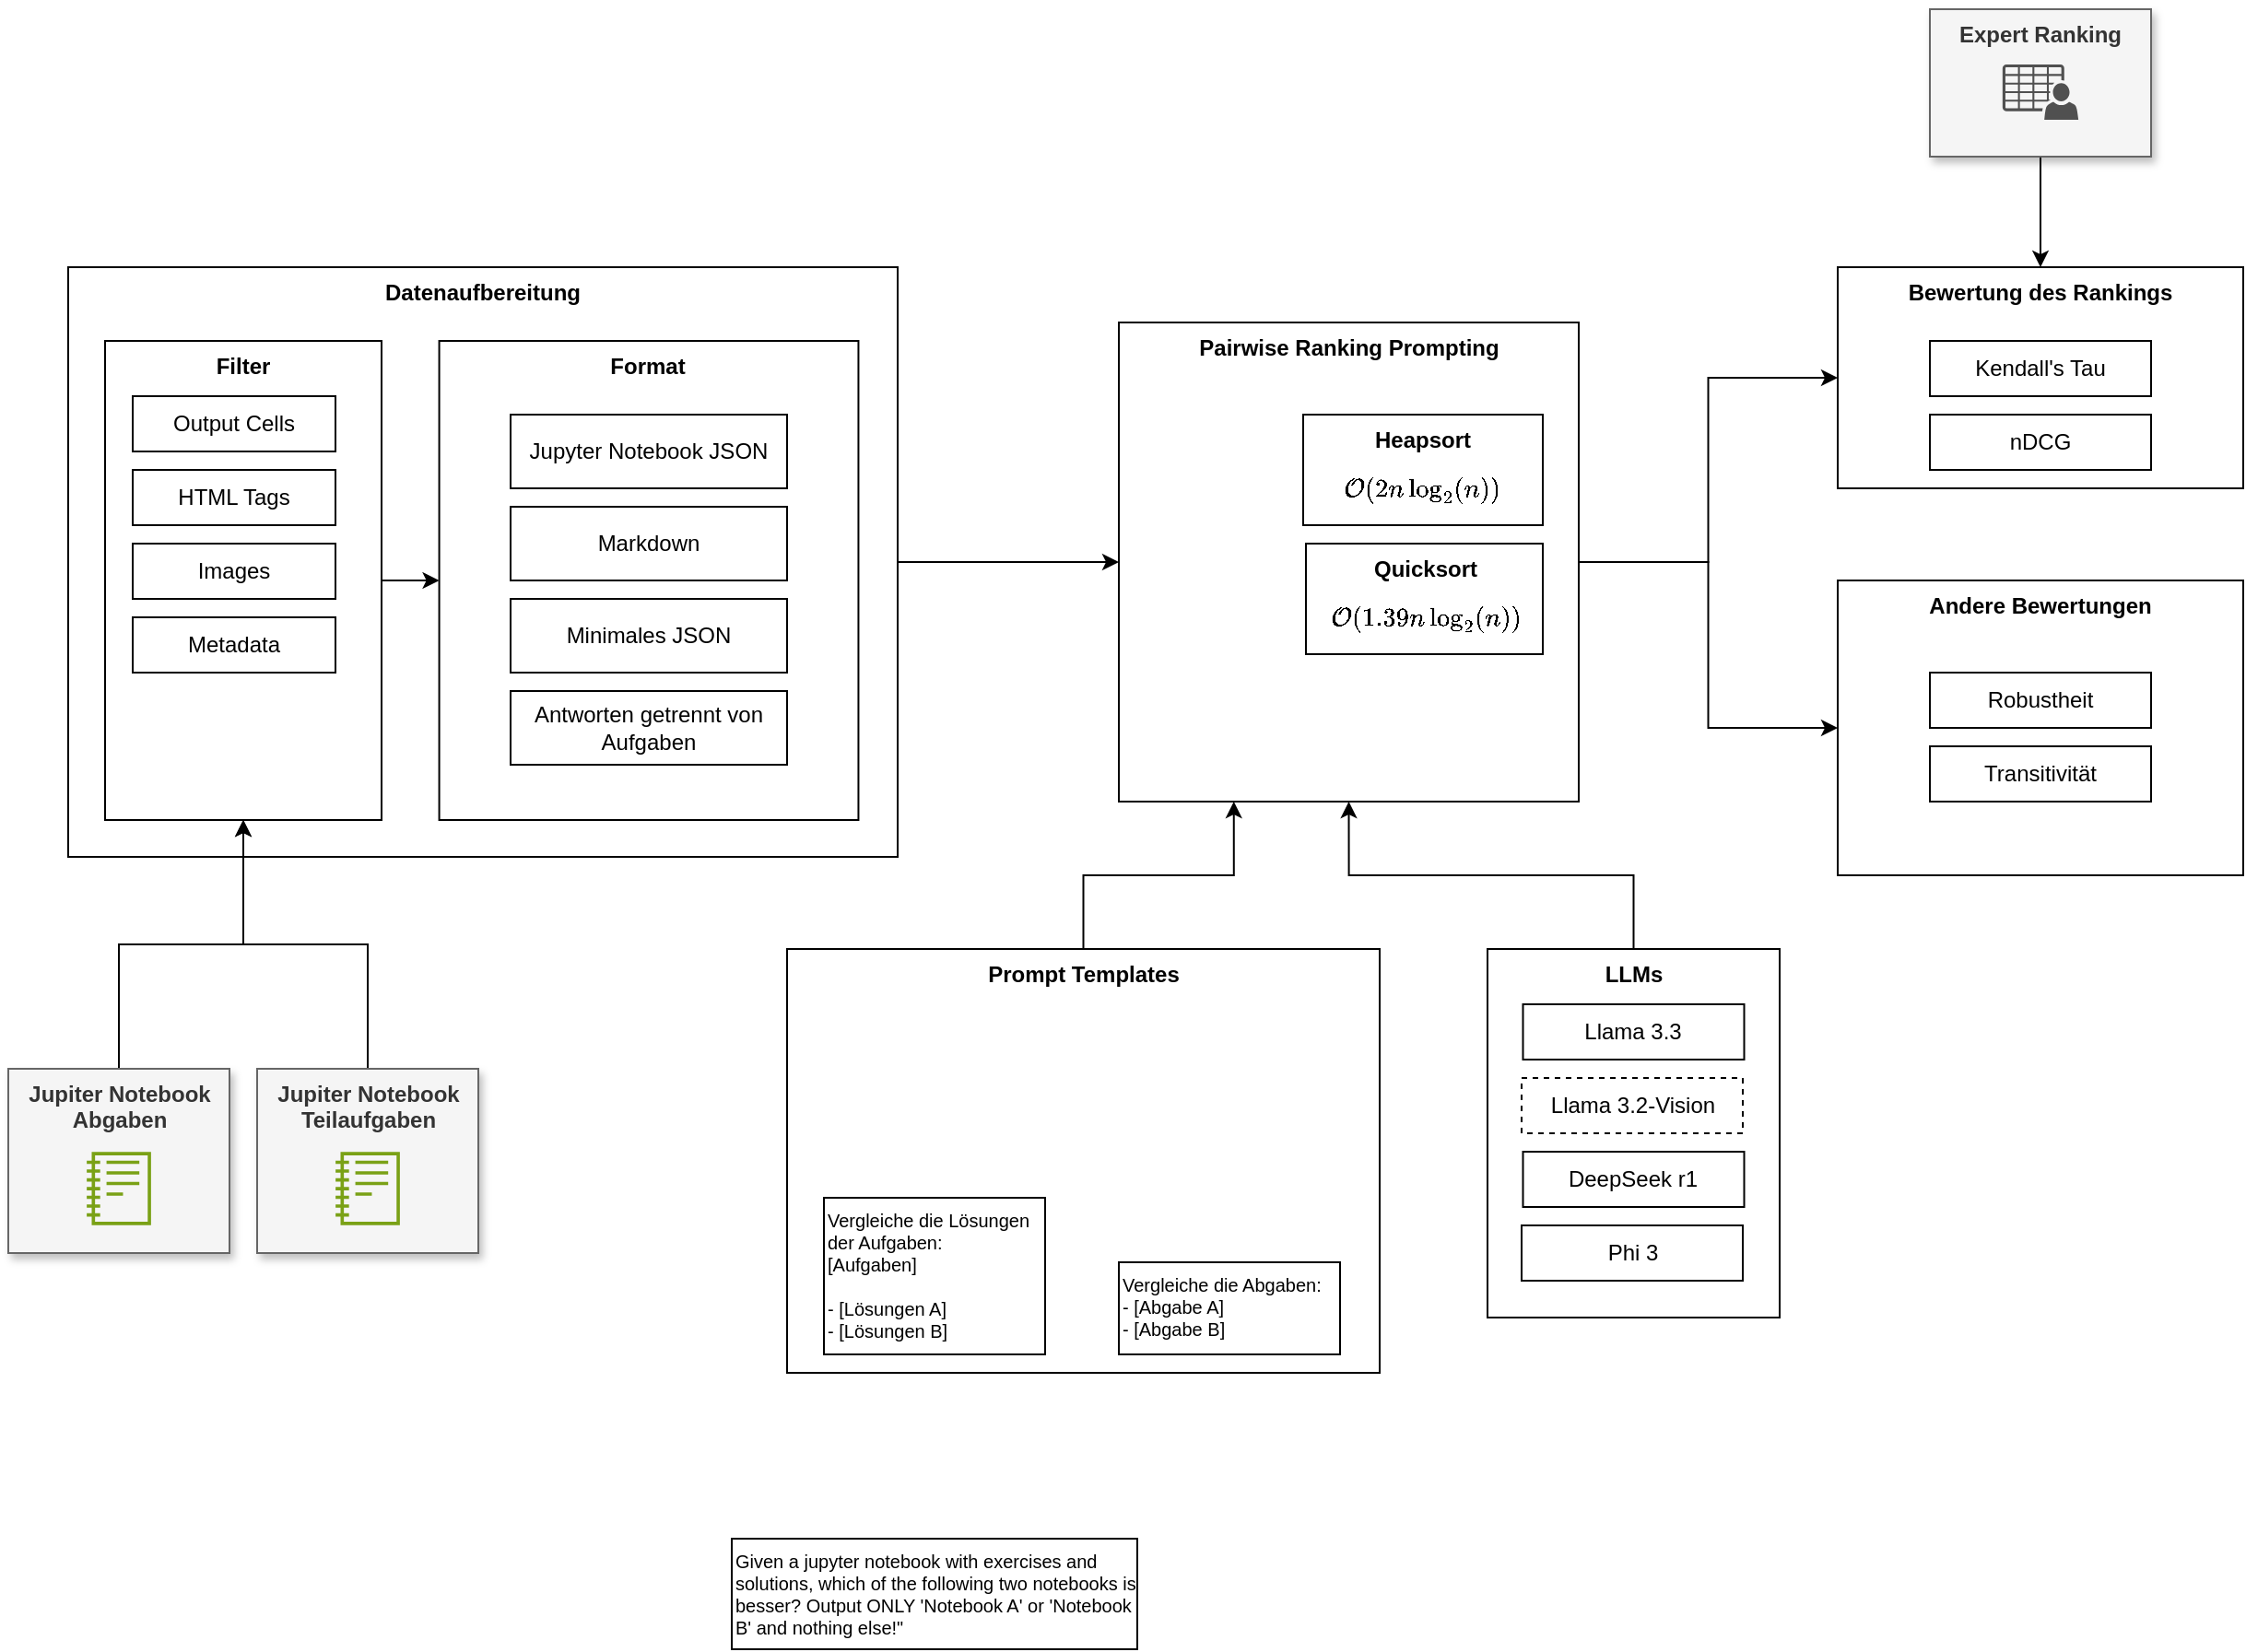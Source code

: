 <mxfile version="24.7.5">
  <diagram name="Seite-1" id="XbMkCpygi3XvUXHy25XV">
    <mxGraphModel dx="1434" dy="2008" grid="1" gridSize="10" guides="1" tooltips="1" connect="1" arrows="1" fold="1" page="1" pageScale="1" pageWidth="827" pageHeight="1169" math="1" shadow="0">
      <root>
        <mxCell id="0" />
        <mxCell id="1" parent="0" />
        <mxCell id="yV9gDIqXhEkNf9UsOYpS-5" style="edgeStyle=orthogonalEdgeStyle;rounded=0;orthogonalLoop=1;jettySize=auto;html=1;" edge="1" parent="1" source="RPZ442iNLAQaTXjkwzto-3" target="RPZ442iNLAQaTXjkwzto-9">
          <mxGeometry relative="1" as="geometry" />
        </mxCell>
        <mxCell id="RPZ442iNLAQaTXjkwzto-3" value="Datenaufbereitung" style="rounded=0;whiteSpace=wrap;html=1;verticalAlign=top;fontStyle=1" parent="1" vertex="1">
          <mxGeometry x="140" y="-10" width="450" height="320" as="geometry" />
        </mxCell>
        <mxCell id="yV9gDIqXhEkNf9UsOYpS-2" value="Format" style="rounded=0;whiteSpace=wrap;html=1;verticalAlign=top;fontStyle=1" vertex="1" parent="1">
          <mxGeometry x="341.29" y="30" width="227.43" height="260" as="geometry" />
        </mxCell>
        <mxCell id="o4viYqAveFwUkykEKWO6-8" style="edgeStyle=orthogonalEdgeStyle;rounded=0;orthogonalLoop=1;jettySize=auto;html=1;entryX=0.5;entryY=1;entryDx=0;entryDy=0;" parent="1" source="RPZ442iNLAQaTXjkwzto-1" target="RPZ442iNLAQaTXjkwzto-15" edge="1">
          <mxGeometry relative="1" as="geometry" />
        </mxCell>
        <mxCell id="RPZ442iNLAQaTXjkwzto-5" value="Jupyter Notebook JSON" style="rounded=0;whiteSpace=wrap;html=1;" parent="1" vertex="1">
          <mxGeometry x="380" y="70" width="150" height="40" as="geometry" />
        </mxCell>
        <mxCell id="RPZ442iNLAQaTXjkwzto-6" value="Markdown" style="rounded=0;whiteSpace=wrap;html=1;" parent="1" vertex="1">
          <mxGeometry x="380" y="120" width="150" height="40" as="geometry" />
        </mxCell>
        <mxCell id="RPZ442iNLAQaTXjkwzto-8" value="Minimales JSON" style="rounded=0;whiteSpace=wrap;html=1;" parent="1" vertex="1">
          <mxGeometry x="380" y="170" width="150" height="40" as="geometry" />
        </mxCell>
        <mxCell id="o4viYqAveFwUkykEKWO6-1" style="edgeStyle=orthogonalEdgeStyle;rounded=0;orthogonalLoop=1;jettySize=auto;html=1;" parent="1" source="RPZ442iNLAQaTXjkwzto-9" target="RPZ442iNLAQaTXjkwzto-10" edge="1">
          <mxGeometry relative="1" as="geometry" />
        </mxCell>
        <mxCell id="o4viYqAveFwUkykEKWO6-17" style="edgeStyle=orthogonalEdgeStyle;rounded=0;orthogonalLoop=1;jettySize=auto;html=1;" parent="1" source="RPZ442iNLAQaTXjkwzto-9" target="o4viYqAveFwUkykEKWO6-13" edge="1">
          <mxGeometry relative="1" as="geometry" />
        </mxCell>
        <mxCell id="RPZ442iNLAQaTXjkwzto-9" value="Pairwise Ranking Prompting" style="rounded=0;whiteSpace=wrap;html=1;verticalAlign=top;fontStyle=1" parent="1" vertex="1">
          <mxGeometry x="710" y="20" width="249.5" height="260" as="geometry" />
        </mxCell>
        <mxCell id="RPZ442iNLAQaTXjkwzto-10" value="Bewertung des Rankings" style="rounded=0;whiteSpace=wrap;html=1;verticalAlign=top;fontStyle=1" parent="1" vertex="1">
          <mxGeometry x="1100" y="-10" width="220" height="120" as="geometry" />
        </mxCell>
        <mxCell id="RPZ442iNLAQaTXjkwzto-11" value="Kendall&#39;s Tau" style="rounded=0;whiteSpace=wrap;html=1;" parent="1" vertex="1">
          <mxGeometry x="1150" y="30" width="120" height="30" as="geometry" />
        </mxCell>
        <mxCell id="RPZ442iNLAQaTXjkwzto-12" value="nDCG" style="rounded=0;whiteSpace=wrap;html=1;" parent="1" vertex="1">
          <mxGeometry x="1150" y="70" width="120" height="30" as="geometry" />
        </mxCell>
        <mxCell id="o4viYqAveFwUkykEKWO6-4" style="edgeStyle=orthogonalEdgeStyle;rounded=0;orthogonalLoop=1;jettySize=auto;html=1;entryX=0.25;entryY=1;entryDx=0;entryDy=0;" parent="1" source="RPZ442iNLAQaTXjkwzto-14" target="RPZ442iNLAQaTXjkwzto-9" edge="1">
          <mxGeometry relative="1" as="geometry" />
        </mxCell>
        <mxCell id="RPZ442iNLAQaTXjkwzto-14" value="Prompt Templates" style="rounded=0;whiteSpace=wrap;html=1;verticalAlign=top;fontStyle=1" parent="1" vertex="1">
          <mxGeometry x="530" y="360" width="321.5" height="230" as="geometry" />
        </mxCell>
        <mxCell id="yV9gDIqXhEkNf9UsOYpS-4" style="edgeStyle=orthogonalEdgeStyle;rounded=0;orthogonalLoop=1;jettySize=auto;html=1;entryX=0;entryY=0.5;entryDx=0;entryDy=0;" edge="1" parent="1" source="RPZ442iNLAQaTXjkwzto-15" target="yV9gDIqXhEkNf9UsOYpS-2">
          <mxGeometry relative="1" as="geometry" />
        </mxCell>
        <mxCell id="RPZ442iNLAQaTXjkwzto-15" value="Filter" style="rounded=0;whiteSpace=wrap;html=1;verticalAlign=top;fontStyle=1" parent="1" vertex="1">
          <mxGeometry x="160" y="30" width="150" height="260" as="geometry" />
        </mxCell>
        <mxCell id="RPZ442iNLAQaTXjkwzto-17" value="Output Cells" style="rounded=0;whiteSpace=wrap;html=1;" parent="1" vertex="1">
          <mxGeometry x="175" y="60" width="110" height="30" as="geometry" />
        </mxCell>
        <mxCell id="RPZ442iNLAQaTXjkwzto-18" value="HTML Tags" style="rounded=0;whiteSpace=wrap;html=1;" parent="1" vertex="1">
          <mxGeometry x="175" y="100" width="110" height="30" as="geometry" />
        </mxCell>
        <mxCell id="RPZ442iNLAQaTXjkwzto-26" style="edgeStyle=orthogonalEdgeStyle;rounded=0;orthogonalLoop=1;jettySize=auto;html=1;entryX=0.5;entryY=0;entryDx=0;entryDy=0;" parent="1" source="RPZ442iNLAQaTXjkwzto-19" target="RPZ442iNLAQaTXjkwzto-10" edge="1">
          <mxGeometry relative="1" as="geometry" />
        </mxCell>
        <mxCell id="o4viYqAveFwUkykEKWO6-2" style="edgeStyle=orthogonalEdgeStyle;rounded=0;orthogonalLoop=1;jettySize=auto;html=1;entryX=0.5;entryY=1;entryDx=0;entryDy=0;" parent="1" source="RPZ442iNLAQaTXjkwzto-22" target="RPZ442iNLAQaTXjkwzto-9" edge="1">
          <mxGeometry relative="1" as="geometry" />
        </mxCell>
        <mxCell id="RPZ442iNLAQaTXjkwzto-22" value="LLMs" style="rounded=0;whiteSpace=wrap;html=1;verticalAlign=top;fontStyle=1" parent="1" vertex="1">
          <mxGeometry x="910" y="360" width="158.5" height="200" as="geometry" />
        </mxCell>
        <mxCell id="RPZ442iNLAQaTXjkwzto-23" value="DeepSeek r1" style="rounded=0;whiteSpace=wrap;html=1;" parent="1" vertex="1">
          <mxGeometry x="929.25" y="470" width="120" height="30" as="geometry" />
        </mxCell>
        <mxCell id="RPZ442iNLAQaTXjkwzto-24" value="Llama 3.2-Vision" style="rounded=0;whiteSpace=wrap;html=1;dashed=1;" parent="1" vertex="1">
          <mxGeometry x="928.5" y="430" width="120" height="30" as="geometry" />
        </mxCell>
        <mxCell id="RPZ442iNLAQaTXjkwzto-25" value="Llama 3.3" style="rounded=0;whiteSpace=wrap;html=1;" parent="1" vertex="1">
          <mxGeometry x="929.25" y="390" width="120" height="30" as="geometry" />
        </mxCell>
        <mxCell id="o4viYqAveFwUkykEKWO6-5" value="Heapsort&lt;div&gt;&lt;span style=&quot;font-weight: normal;&quot;&gt;$$\mathcal{O}(2n\log_2(n))$$&lt;/span&gt;&lt;/div&gt;" style="rounded=0;whiteSpace=wrap;html=1;fontStyle=1;verticalAlign=top;" parent="1" vertex="1">
          <mxGeometry x="810" y="70" width="130" height="60" as="geometry" />
        </mxCell>
        <mxCell id="o4viYqAveFwUkykEKWO6-9" value="Images" style="rounded=0;whiteSpace=wrap;html=1;" parent="1" vertex="1">
          <mxGeometry x="175" y="140" width="110" height="30" as="geometry" />
        </mxCell>
        <mxCell id="o4viYqAveFwUkykEKWO6-13" value="Andere Bewertungen" style="rounded=0;whiteSpace=wrap;html=1;verticalAlign=top;fontStyle=1" parent="1" vertex="1">
          <mxGeometry x="1100" y="160" width="220" height="160" as="geometry" />
        </mxCell>
        <mxCell id="o4viYqAveFwUkykEKWO6-14" value="Robustheit" style="rounded=0;whiteSpace=wrap;html=1;" parent="1" vertex="1">
          <mxGeometry x="1150" y="210" width="120" height="30" as="geometry" />
        </mxCell>
        <mxCell id="o4viYqAveFwUkykEKWO6-15" value="Transitivität" style="rounded=0;whiteSpace=wrap;html=1;" parent="1" vertex="1">
          <mxGeometry x="1150" y="250" width="120" height="30" as="geometry" />
        </mxCell>
        <mxCell id="o4viYqAveFwUkykEKWO6-20" style="edgeStyle=orthogonalEdgeStyle;rounded=0;orthogonalLoop=1;jettySize=auto;html=1;entryX=0.5;entryY=1;entryDx=0;entryDy=0;" parent="1" source="o4viYqAveFwUkykEKWO6-18" target="RPZ442iNLAQaTXjkwzto-15" edge="1">
          <mxGeometry relative="1" as="geometry" />
        </mxCell>
        <mxCell id="o4viYqAveFwUkykEKWO6-22" value="Phi 3" style="rounded=0;whiteSpace=wrap;html=1;" parent="1" vertex="1">
          <mxGeometry x="928.5" y="510" width="120" height="30" as="geometry" />
        </mxCell>
        <mxCell id="yV9gDIqXhEkNf9UsOYpS-1" value="Metadata" style="rounded=0;whiteSpace=wrap;html=1;" vertex="1" parent="1">
          <mxGeometry x="175" y="180" width="110" height="30" as="geometry" />
        </mxCell>
        <mxCell id="yV9gDIqXhEkNf9UsOYpS-3" value="Antworten getrennt von Aufgaben" style="rounded=0;whiteSpace=wrap;html=1;" vertex="1" parent="1">
          <mxGeometry x="380" y="220" width="150" height="40" as="geometry" />
        </mxCell>
        <mxCell id="yV9gDIqXhEkNf9UsOYpS-6" value="&lt;div style=&quot;font-size: 10px;&quot;&gt;&lt;span style=&quot;background-color: initial;&quot;&gt;&lt;font style=&quot;font-size: 10px;&quot;&gt;Vergleiche die Lösungen der Aufgaben:&lt;/font&gt;&lt;/span&gt;&lt;/div&gt;&lt;div style=&quot;font-size: 10px;&quot;&gt;&lt;span style=&quot;background-color: initial;&quot;&gt;&lt;font style=&quot;font-size: 10px;&quot;&gt;[Aufgaben]&lt;/font&gt;&lt;/span&gt;&lt;/div&gt;&lt;div style=&quot;font-size: 10px;&quot;&gt;&lt;font style=&quot;font-size: 10px;&quot;&gt;&lt;br&gt;&lt;/font&gt;&lt;/div&gt;&lt;div style=&quot;font-size: 10px;&quot;&gt;&lt;font style=&quot;font-size: 10px;&quot;&gt;- [Lösungen A]&lt;/font&gt;&lt;/div&gt;&lt;div style=&quot;font-size: 10px;&quot;&gt;&lt;font style=&quot;font-size: 10px;&quot;&gt;- [Lösungen B]&lt;/font&gt;&lt;/div&gt;" style="rounded=0;whiteSpace=wrap;html=1;align=left;verticalAlign=top;" vertex="1" parent="1">
          <mxGeometry x="550" y="495" width="120" height="85" as="geometry" />
        </mxCell>
        <mxCell id="yV9gDIqXhEkNf9UsOYpS-7" value="&lt;div style=&quot;font-size: 10px;&quot;&gt;&lt;span style=&quot;background-color: initial;&quot;&gt;&lt;font style=&quot;font-size: 10px;&quot;&gt;Vergleiche die Abgaben:&lt;/font&gt;&lt;/span&gt;&lt;/div&gt;&lt;div style=&quot;font-size: 10px;&quot;&gt;&lt;span style=&quot;background-color: initial;&quot;&gt;- [Abgabe A]&lt;/span&gt;&lt;br&gt;&lt;/div&gt;&lt;div style=&quot;font-size: 10px;&quot;&gt;&lt;font style=&quot;font-size: 10px;&quot;&gt;- [Abgabe B]&lt;/font&gt;&lt;/div&gt;" style="rounded=0;whiteSpace=wrap;html=1;align=left;verticalAlign=top;" vertex="1" parent="1">
          <mxGeometry x="710" y="530" width="120" height="50" as="geometry" />
        </mxCell>
        <mxCell id="yV9gDIqXhEkNf9UsOYpS-10" value="Quicksort&lt;div&gt;&lt;span style=&quot;font-weight: normal;&quot;&gt;$$\mathcal{O}(1.39n\log_2(n))$$&lt;/span&gt;&lt;/div&gt;" style="rounded=0;whiteSpace=wrap;html=1;fontStyle=1;verticalAlign=top;" vertex="1" parent="1">
          <mxGeometry x="811.5" y="140" width="128.5" height="60" as="geometry" />
        </mxCell>
        <mxCell id="yV9gDIqXhEkNf9UsOYpS-11" value="" style="group" vertex="1" connectable="0" parent="1">
          <mxGeometry x="1150" y="-150" width="120" height="80" as="geometry" />
        </mxCell>
        <mxCell id="RPZ442iNLAQaTXjkwzto-19" value="Expert Ranking" style="rounded=0;whiteSpace=wrap;html=1;verticalAlign=top;fontStyle=1;fillColor=#f5f5f5;strokeColor=#666666;fontColor=#333333;glass=0;shadow=1;" parent="yV9gDIqXhEkNf9UsOYpS-11" vertex="1">
          <mxGeometry width="120" height="80" as="geometry" />
        </mxCell>
        <mxCell id="RPZ442iNLAQaTXjkwzto-21" value="" style="sketch=0;pointerEvents=1;shadow=0;dashed=0;html=1;strokeColor=none;fillColor=#505050;labelPosition=center;verticalLabelPosition=bottom;verticalAlign=top;outlineConnect=0;align=center;shape=mxgraph.office.users.csv_file;" parent="yV9gDIqXhEkNf9UsOYpS-11" vertex="1">
          <mxGeometry x="39.42" y="30" width="41.16" height="30" as="geometry" />
        </mxCell>
        <mxCell id="yV9gDIqXhEkNf9UsOYpS-12" value="" style="group" vertex="1" connectable="0" parent="1">
          <mxGeometry x="242.5" y="425" width="120" height="100" as="geometry" />
        </mxCell>
        <mxCell id="o4viYqAveFwUkykEKWO6-18" value="Jupiter Notebook Teilaufgaben" style="rounded=0;whiteSpace=wrap;html=1;verticalAlign=top;fontStyle=1;shadow=1;glass=0;strokeColor=#666666;align=center;fontFamily=Helvetica;fontSize=12;fontColor=#333333;fillColor=#f5f5f5;" parent="yV9gDIqXhEkNf9UsOYpS-12" vertex="1">
          <mxGeometry width="120" height="100" as="geometry" />
        </mxCell>
        <mxCell id="o4viYqAveFwUkykEKWO6-19" value="" style="sketch=0;outlineConnect=0;fontColor=#232F3E;gradientColor=none;fillColor=#7AA116;strokeColor=none;dashed=0;verticalLabelPosition=bottom;verticalAlign=top;align=center;html=1;fontSize=12;fontStyle=0;aspect=fixed;pointerEvents=1;shape=mxgraph.aws4.notebook;" parent="yV9gDIqXhEkNf9UsOYpS-12" vertex="1">
          <mxGeometry x="42.57" y="45" width="34.87" height="40" as="geometry" />
        </mxCell>
        <mxCell id="yV9gDIqXhEkNf9UsOYpS-13" value="" style="group" vertex="1" connectable="0" parent="1">
          <mxGeometry x="107.5" y="425" width="120" height="100" as="geometry" />
        </mxCell>
        <mxCell id="RPZ442iNLAQaTXjkwzto-1" value="Jupiter Notebook Abgaben" style="rounded=0;whiteSpace=wrap;html=1;verticalAlign=top;fontStyle=1;shadow=1;glass=0;strokeColor=#666666;align=center;fontFamily=Helvetica;fontSize=12;fontColor=#333333;fillColor=#f5f5f5;" parent="yV9gDIqXhEkNf9UsOYpS-13" vertex="1">
          <mxGeometry width="120" height="100" as="geometry" />
        </mxCell>
        <mxCell id="RPZ442iNLAQaTXjkwzto-2" value="" style="sketch=0;outlineConnect=0;fontColor=#232F3E;gradientColor=none;fillColor=#7AA116;strokeColor=none;dashed=0;verticalLabelPosition=bottom;verticalAlign=top;align=center;html=1;fontSize=12;fontStyle=0;aspect=fixed;pointerEvents=1;shape=mxgraph.aws4.notebook;" parent="yV9gDIqXhEkNf9UsOYpS-13" vertex="1">
          <mxGeometry x="42.57" y="45" width="34.87" height="40" as="geometry" />
        </mxCell>
        <mxCell id="yV9gDIqXhEkNf9UsOYpS-14" value="&lt;div style=&quot;font-size: 10px;&quot;&gt;&lt;span style=&quot;background-color: initial; font-size: 10px;&quot;&gt;&lt;font style=&quot;font-size: 10px;&quot;&gt;Given a jupyter notebook with exercises and solutions, which of the following two notebooks is besser? Output ONLY &#39;Notebook A&#39; or &#39;Notebook B&#39; and nothing else!&quot;&lt;/font&gt;&lt;/span&gt;&lt;/div&gt;" style="rounded=0;whiteSpace=wrap;html=1;align=left;verticalAlign=top;fontSize=10;" vertex="1" parent="1">
          <mxGeometry x="500" y="680" width="220" height="60" as="geometry" />
        </mxCell>
      </root>
    </mxGraphModel>
  </diagram>
</mxfile>
